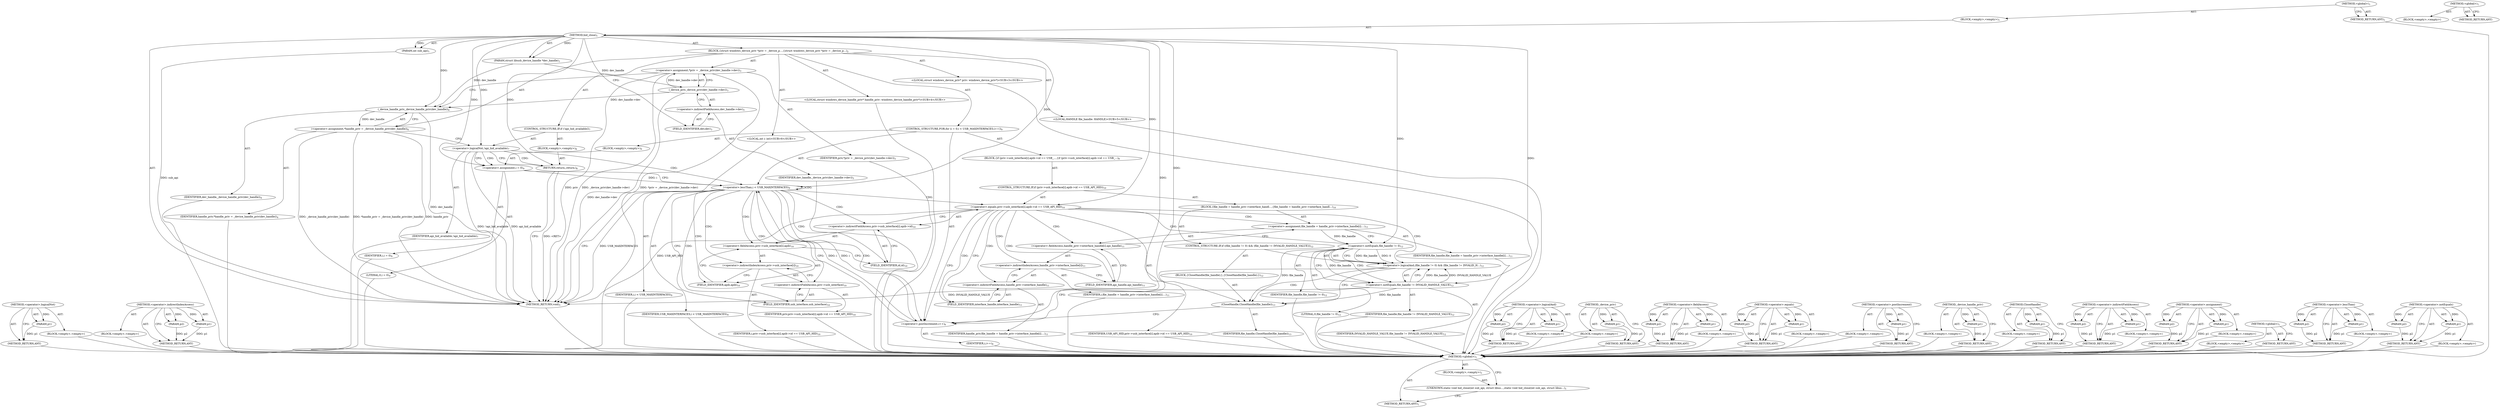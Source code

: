 digraph "&lt;global&gt;" {
vulnerable_118 [label=<(METHOD,&lt;operator&gt;.logicalNot)>];
vulnerable_119 [label=<(PARAM,p1)>];
vulnerable_120 [label=<(BLOCK,&lt;empty&gt;,&lt;empty&gt;)>];
vulnerable_121 [label=<(METHOD_RETURN,ANY)>];
vulnerable_141 [label=<(METHOD,&lt;operator&gt;.indirectIndexAccess)>];
vulnerable_142 [label=<(PARAM,p1)>];
vulnerable_143 [label=<(PARAM,p2)>];
vulnerable_144 [label=<(BLOCK,&lt;empty&gt;,&lt;empty&gt;)>];
vulnerable_145 [label=<(METHOD_RETURN,ANY)>];
vulnerable_6 [label=<(METHOD,&lt;global&gt;)<SUB>1</SUB>>];
vulnerable_7 [label=<(BLOCK,&lt;empty&gt;,&lt;empty&gt;)<SUB>1</SUB>>];
vulnerable_8 [label=<(METHOD,hid_close)<SUB>1</SUB>>];
vulnerable_9 [label=<(PARAM,int sub_api)<SUB>1</SUB>>];
vulnerable_10 [label=<(PARAM,struct libusb_device_handle *dev_handle)<SUB>1</SUB>>];
vulnerable_11 [label=<(BLOCK,{
	struct windows_device_priv *priv = _device_p...,{
	struct windows_device_priv *priv = _device_p...)<SUB>2</SUB>>];
vulnerable_12 [label="<(LOCAL,struct windows_device_priv* priv: windows_device_priv*)<SUB>3</SUB>>"];
vulnerable_13 [label=<(&lt;operator&gt;.assignment,*priv = _device_priv(dev_handle-&gt;dev))<SUB>3</SUB>>];
vulnerable_14 [label=<(IDENTIFIER,priv,*priv = _device_priv(dev_handle-&gt;dev))<SUB>3</SUB>>];
vulnerable_15 [label=<(_device_priv,_device_priv(dev_handle-&gt;dev))<SUB>3</SUB>>];
vulnerable_16 [label=<(&lt;operator&gt;.indirectFieldAccess,dev_handle-&gt;dev)<SUB>3</SUB>>];
vulnerable_17 [label=<(IDENTIFIER,dev_handle,_device_priv(dev_handle-&gt;dev))<SUB>3</SUB>>];
vulnerable_18 [label=<(FIELD_IDENTIFIER,dev,dev)<SUB>3</SUB>>];
vulnerable_19 [label="<(LOCAL,struct windows_device_handle_priv* handle_priv: windows_device_handle_priv*)<SUB>4</SUB>>"];
vulnerable_20 [label=<(&lt;operator&gt;.assignment,*handle_priv = _device_handle_priv(dev_handle))<SUB>4</SUB>>];
vulnerable_21 [label=<(IDENTIFIER,handle_priv,*handle_priv = _device_handle_priv(dev_handle))<SUB>4</SUB>>];
vulnerable_22 [label=<(_device_handle_priv,_device_handle_priv(dev_handle))<SUB>4</SUB>>];
vulnerable_23 [label=<(IDENTIFIER,dev_handle,_device_handle_priv(dev_handle))<SUB>4</SUB>>];
vulnerable_24 [label="<(LOCAL,HANDLE file_handle: HANDLE)<SUB>5</SUB>>"];
vulnerable_25 [label="<(LOCAL,int i: int)<SUB>6</SUB>>"];
vulnerable_26 [label=<(CONTROL_STRUCTURE,IF,if (!api_hid_available))<SUB>7</SUB>>];
vulnerable_27 [label=<(&lt;operator&gt;.logicalNot,!api_hid_available)<SUB>7</SUB>>];
vulnerable_28 [label=<(IDENTIFIER,api_hid_available,!api_hid_available)<SUB>7</SUB>>];
vulnerable_29 [label=<(BLOCK,&lt;empty&gt;,&lt;empty&gt;)<SUB>8</SUB>>];
vulnerable_30 [label=<(RETURN,return;,return;)<SUB>8</SUB>>];
vulnerable_31 [label=<(CONTROL_STRUCTURE,FOR,for (i = 0;i &lt; USB_MAXINTERFACES;i++))<SUB>9</SUB>>];
vulnerable_32 [label=<(BLOCK,&lt;empty&gt;,&lt;empty&gt;)<SUB>9</SUB>>];
vulnerable_33 [label=<(&lt;operator&gt;.assignment,i = 0)<SUB>9</SUB>>];
vulnerable_34 [label=<(IDENTIFIER,i,i = 0)<SUB>9</SUB>>];
vulnerable_35 [label=<(LITERAL,0,i = 0)<SUB>9</SUB>>];
vulnerable_36 [label=<(&lt;operator&gt;.lessThan,i &lt; USB_MAXINTERFACES)<SUB>9</SUB>>];
vulnerable_37 [label=<(IDENTIFIER,i,i &lt; USB_MAXINTERFACES)<SUB>9</SUB>>];
vulnerable_38 [label=<(IDENTIFIER,USB_MAXINTERFACES,i &lt; USB_MAXINTERFACES)<SUB>9</SUB>>];
vulnerable_39 [label=<(&lt;operator&gt;.postIncrement,i++)<SUB>9</SUB>>];
vulnerable_40 [label=<(IDENTIFIER,i,i++)<SUB>9</SUB>>];
vulnerable_41 [label=<(BLOCK,{
		if (priv-&gt;usb_interface[i].apib-&gt;id == USB_...,{
		if (priv-&gt;usb_interface[i].apib-&gt;id == USB_...)<SUB>9</SUB>>];
vulnerable_42 [label=<(CONTROL_STRUCTURE,IF,if (priv-&gt;usb_interface[i].apib-&gt;id == USB_API_HID))<SUB>10</SUB>>];
vulnerable_43 [label=<(&lt;operator&gt;.equals,priv-&gt;usb_interface[i].apib-&gt;id == USB_API_HID)<SUB>10</SUB>>];
vulnerable_44 [label=<(&lt;operator&gt;.indirectFieldAccess,priv-&gt;usb_interface[i].apib-&gt;id)<SUB>10</SUB>>];
vulnerable_45 [label=<(&lt;operator&gt;.fieldAccess,priv-&gt;usb_interface[i].apib)<SUB>10</SUB>>];
vulnerable_46 [label=<(&lt;operator&gt;.indirectIndexAccess,priv-&gt;usb_interface[i])<SUB>10</SUB>>];
vulnerable_47 [label=<(&lt;operator&gt;.indirectFieldAccess,priv-&gt;usb_interface)<SUB>10</SUB>>];
vulnerable_48 [label=<(IDENTIFIER,priv,priv-&gt;usb_interface[i].apib-&gt;id == USB_API_HID)<SUB>10</SUB>>];
vulnerable_49 [label=<(FIELD_IDENTIFIER,usb_interface,usb_interface)<SUB>10</SUB>>];
vulnerable_50 [label=<(IDENTIFIER,i,priv-&gt;usb_interface[i].apib-&gt;id == USB_API_HID)<SUB>10</SUB>>];
vulnerable_51 [label=<(FIELD_IDENTIFIER,apib,apib)<SUB>10</SUB>>];
vulnerable_52 [label=<(FIELD_IDENTIFIER,id,id)<SUB>10</SUB>>];
vulnerable_53 [label=<(IDENTIFIER,USB_API_HID,priv-&gt;usb_interface[i].apib-&gt;id == USB_API_HID)<SUB>10</SUB>>];
vulnerable_54 [label=<(BLOCK,{
			file_handle = handle_priv-&gt;interface_handl...,{
			file_handle = handle_priv-&gt;interface_handl...)<SUB>10</SUB>>];
vulnerable_55 [label=<(&lt;operator&gt;.assignment,file_handle = handle_priv-&gt;interface_handle[i]....)<SUB>11</SUB>>];
vulnerable_56 [label=<(IDENTIFIER,file_handle,file_handle = handle_priv-&gt;interface_handle[i]....)<SUB>11</SUB>>];
vulnerable_57 [label=<(&lt;operator&gt;.fieldAccess,handle_priv-&gt;interface_handle[i].api_handle)<SUB>11</SUB>>];
vulnerable_58 [label=<(&lt;operator&gt;.indirectIndexAccess,handle_priv-&gt;interface_handle[i])<SUB>11</SUB>>];
vulnerable_59 [label=<(&lt;operator&gt;.indirectFieldAccess,handle_priv-&gt;interface_handle)<SUB>11</SUB>>];
vulnerable_60 [label=<(IDENTIFIER,handle_priv,file_handle = handle_priv-&gt;interface_handle[i]....)<SUB>11</SUB>>];
vulnerable_61 [label=<(FIELD_IDENTIFIER,interface_handle,interface_handle)<SUB>11</SUB>>];
vulnerable_62 [label=<(IDENTIFIER,i,file_handle = handle_priv-&gt;interface_handle[i]....)<SUB>11</SUB>>];
vulnerable_63 [label=<(FIELD_IDENTIFIER,api_handle,api_handle)<SUB>11</SUB>>];
vulnerable_64 [label=<(CONTROL_STRUCTURE,IF,if ((file_handle != 0) &amp;&amp; (file_handle != INVALID_HANDLE_VALUE)))<SUB>12</SUB>>];
vulnerable_65 [label=<(&lt;operator&gt;.logicalAnd,(file_handle != 0) &amp;&amp; (file_handle != INVALID_H...)<SUB>12</SUB>>];
vulnerable_66 [label=<(&lt;operator&gt;.notEquals,file_handle != 0)<SUB>12</SUB>>];
vulnerable_67 [label=<(IDENTIFIER,file_handle,file_handle != 0)<SUB>12</SUB>>];
vulnerable_68 [label=<(LITERAL,0,file_handle != 0)<SUB>12</SUB>>];
vulnerable_69 [label=<(&lt;operator&gt;.notEquals,file_handle != INVALID_HANDLE_VALUE)<SUB>12</SUB>>];
vulnerable_70 [label=<(IDENTIFIER,file_handle,file_handle != INVALID_HANDLE_VALUE)<SUB>12</SUB>>];
vulnerable_71 [label=<(IDENTIFIER,INVALID_HANDLE_VALUE,file_handle != INVALID_HANDLE_VALUE)<SUB>12</SUB>>];
vulnerable_72 [label=<(BLOCK,{
				CloseHandle(file_handle);
			},{
				CloseHandle(file_handle);
			})<SUB>12</SUB>>];
vulnerable_73 [label=<(CloseHandle,CloseHandle(file_handle))<SUB>13</SUB>>];
vulnerable_74 [label=<(IDENTIFIER,file_handle,CloseHandle(file_handle))<SUB>13</SUB>>];
vulnerable_75 [label=<(METHOD_RETURN,void)<SUB>1</SUB>>];
vulnerable_77 [label=<(METHOD_RETURN,ANY)<SUB>1</SUB>>];
vulnerable_146 [label=<(METHOD,&lt;operator&gt;.logicalAnd)>];
vulnerable_147 [label=<(PARAM,p1)>];
vulnerable_148 [label=<(PARAM,p2)>];
vulnerable_149 [label=<(BLOCK,&lt;empty&gt;,&lt;empty&gt;)>];
vulnerable_150 [label=<(METHOD_RETURN,ANY)>];
vulnerable_105 [label=<(METHOD,_device_priv)>];
vulnerable_106 [label=<(PARAM,p1)>];
vulnerable_107 [label=<(BLOCK,&lt;empty&gt;,&lt;empty&gt;)>];
vulnerable_108 [label=<(METHOD_RETURN,ANY)>];
vulnerable_136 [label=<(METHOD,&lt;operator&gt;.fieldAccess)>];
vulnerable_137 [label=<(PARAM,p1)>];
vulnerable_138 [label=<(PARAM,p2)>];
vulnerable_139 [label=<(BLOCK,&lt;empty&gt;,&lt;empty&gt;)>];
vulnerable_140 [label=<(METHOD_RETURN,ANY)>];
vulnerable_131 [label=<(METHOD,&lt;operator&gt;.equals)>];
vulnerable_132 [label=<(PARAM,p1)>];
vulnerable_133 [label=<(PARAM,p2)>];
vulnerable_134 [label=<(BLOCK,&lt;empty&gt;,&lt;empty&gt;)>];
vulnerable_135 [label=<(METHOD_RETURN,ANY)>];
vulnerable_127 [label=<(METHOD,&lt;operator&gt;.postIncrement)>];
vulnerable_128 [label=<(PARAM,p1)>];
vulnerable_129 [label=<(BLOCK,&lt;empty&gt;,&lt;empty&gt;)>];
vulnerable_130 [label=<(METHOD_RETURN,ANY)>];
vulnerable_114 [label=<(METHOD,_device_handle_priv)>];
vulnerable_115 [label=<(PARAM,p1)>];
vulnerable_116 [label=<(BLOCK,&lt;empty&gt;,&lt;empty&gt;)>];
vulnerable_117 [label=<(METHOD_RETURN,ANY)>];
vulnerable_156 [label=<(METHOD,CloseHandle)>];
vulnerable_157 [label=<(PARAM,p1)>];
vulnerable_158 [label=<(BLOCK,&lt;empty&gt;,&lt;empty&gt;)>];
vulnerable_159 [label=<(METHOD_RETURN,ANY)>];
vulnerable_109 [label=<(METHOD,&lt;operator&gt;.indirectFieldAccess)>];
vulnerable_110 [label=<(PARAM,p1)>];
vulnerable_111 [label=<(PARAM,p2)>];
vulnerable_112 [label=<(BLOCK,&lt;empty&gt;,&lt;empty&gt;)>];
vulnerable_113 [label=<(METHOD_RETURN,ANY)>];
vulnerable_100 [label=<(METHOD,&lt;operator&gt;.assignment)>];
vulnerable_101 [label=<(PARAM,p1)>];
vulnerable_102 [label=<(PARAM,p2)>];
vulnerable_103 [label=<(BLOCK,&lt;empty&gt;,&lt;empty&gt;)>];
vulnerable_104 [label=<(METHOD_RETURN,ANY)>];
vulnerable_94 [label=<(METHOD,&lt;global&gt;)<SUB>1</SUB>>];
vulnerable_95 [label=<(BLOCK,&lt;empty&gt;,&lt;empty&gt;)>];
vulnerable_96 [label=<(METHOD_RETURN,ANY)>];
vulnerable_122 [label=<(METHOD,&lt;operator&gt;.lessThan)>];
vulnerable_123 [label=<(PARAM,p1)>];
vulnerable_124 [label=<(PARAM,p2)>];
vulnerable_125 [label=<(BLOCK,&lt;empty&gt;,&lt;empty&gt;)>];
vulnerable_126 [label=<(METHOD_RETURN,ANY)>];
vulnerable_151 [label=<(METHOD,&lt;operator&gt;.notEquals)>];
vulnerable_152 [label=<(PARAM,p1)>];
vulnerable_153 [label=<(PARAM,p2)>];
vulnerable_154 [label=<(BLOCK,&lt;empty&gt;,&lt;empty&gt;)>];
vulnerable_155 [label=<(METHOD_RETURN,ANY)>];
fixed_6 [label=<(METHOD,&lt;global&gt;)<SUB>1</SUB>>];
fixed_7 [label=<(BLOCK,&lt;empty&gt;,&lt;empty&gt;)<SUB>1</SUB>>];
fixed_8 [label=<(UNKNOWN,static void hid_close(int sub_api, struct libus...,static void hid_close(int sub_api, struct libus...)<SUB>1</SUB>>];
fixed_9 [label=<(METHOD_RETURN,ANY)<SUB>1</SUB>>];
fixed_14 [label=<(METHOD,&lt;global&gt;)<SUB>1</SUB>>];
fixed_15 [label=<(BLOCK,&lt;empty&gt;,&lt;empty&gt;)>];
fixed_16 [label=<(METHOD_RETURN,ANY)>];
vulnerable_118 -> vulnerable_119  [key=0, label="AST: "];
vulnerable_118 -> vulnerable_119  [key=1, label="DDG: "];
vulnerable_118 -> vulnerable_120  [key=0, label="AST: "];
vulnerable_118 -> vulnerable_121  [key=0, label="AST: "];
vulnerable_118 -> vulnerable_121  [key=1, label="CFG: "];
vulnerable_119 -> vulnerable_121  [key=0, label="DDG: p1"];
vulnerable_120 -> fixed_6  [key=0];
vulnerable_121 -> fixed_6  [key=0];
vulnerable_141 -> vulnerable_142  [key=0, label="AST: "];
vulnerable_141 -> vulnerable_142  [key=1, label="DDG: "];
vulnerable_141 -> vulnerable_144  [key=0, label="AST: "];
vulnerable_141 -> vulnerable_143  [key=0, label="AST: "];
vulnerable_141 -> vulnerable_143  [key=1, label="DDG: "];
vulnerable_141 -> vulnerable_145  [key=0, label="AST: "];
vulnerable_141 -> vulnerable_145  [key=1, label="CFG: "];
vulnerable_142 -> vulnerable_145  [key=0, label="DDG: p1"];
vulnerable_143 -> vulnerable_145  [key=0, label="DDG: p2"];
vulnerable_144 -> fixed_6  [key=0];
vulnerable_145 -> fixed_6  [key=0];
vulnerable_6 -> vulnerable_7  [key=0, label="AST: "];
vulnerable_6 -> vulnerable_77  [key=0, label="AST: "];
vulnerable_6 -> vulnerable_77  [key=1, label="CFG: "];
vulnerable_7 -> vulnerable_8  [key=0, label="AST: "];
vulnerable_8 -> vulnerable_9  [key=0, label="AST: "];
vulnerable_8 -> vulnerable_9  [key=1, label="DDG: "];
vulnerable_8 -> vulnerable_10  [key=0, label="AST: "];
vulnerable_8 -> vulnerable_10  [key=1, label="DDG: "];
vulnerable_8 -> vulnerable_11  [key=0, label="AST: "];
vulnerable_8 -> vulnerable_75  [key=0, label="AST: "];
vulnerable_8 -> vulnerable_18  [key=0, label="CFG: "];
vulnerable_8 -> vulnerable_22  [key=0, label="DDG: "];
vulnerable_8 -> vulnerable_27  [key=0, label="DDG: "];
vulnerable_8 -> vulnerable_30  [key=0, label="DDG: "];
vulnerable_8 -> vulnerable_33  [key=0, label="DDG: "];
vulnerable_8 -> vulnerable_36  [key=0, label="DDG: "];
vulnerable_8 -> vulnerable_39  [key=0, label="DDG: "];
vulnerable_8 -> vulnerable_43  [key=0, label="DDG: "];
vulnerable_8 -> vulnerable_66  [key=0, label="DDG: "];
vulnerable_8 -> vulnerable_69  [key=0, label="DDG: "];
vulnerable_8 -> vulnerable_73  [key=0, label="DDG: "];
vulnerable_9 -> vulnerable_75  [key=0, label="DDG: sub_api"];
vulnerable_10 -> vulnerable_15  [key=0, label="DDG: dev_handle"];
vulnerable_10 -> vulnerable_22  [key=0, label="DDG: dev_handle"];
vulnerable_11 -> vulnerable_12  [key=0, label="AST: "];
vulnerable_11 -> vulnerable_13  [key=0, label="AST: "];
vulnerable_11 -> vulnerable_19  [key=0, label="AST: "];
vulnerable_11 -> vulnerable_20  [key=0, label="AST: "];
vulnerable_11 -> vulnerable_24  [key=0, label="AST: "];
vulnerable_11 -> vulnerable_25  [key=0, label="AST: "];
vulnerable_11 -> vulnerable_26  [key=0, label="AST: "];
vulnerable_11 -> vulnerable_31  [key=0, label="AST: "];
vulnerable_12 -> fixed_6  [key=0];
vulnerable_13 -> vulnerable_14  [key=0, label="AST: "];
vulnerable_13 -> vulnerable_15  [key=0, label="AST: "];
vulnerable_13 -> vulnerable_22  [key=0, label="CFG: "];
vulnerable_13 -> vulnerable_75  [key=0, label="DDG: priv"];
vulnerable_13 -> vulnerable_75  [key=1, label="DDG: _device_priv(dev_handle-&gt;dev)"];
vulnerable_13 -> vulnerable_75  [key=2, label="DDG: *priv = _device_priv(dev_handle-&gt;dev)"];
vulnerable_14 -> fixed_6  [key=0];
vulnerable_15 -> vulnerable_16  [key=0, label="AST: "];
vulnerable_15 -> vulnerable_13  [key=0, label="CFG: "];
vulnerable_15 -> vulnerable_13  [key=1, label="DDG: dev_handle-&gt;dev"];
vulnerable_15 -> vulnerable_75  [key=0, label="DDG: dev_handle-&gt;dev"];
vulnerable_15 -> vulnerable_22  [key=0, label="DDG: dev_handle-&gt;dev"];
vulnerable_16 -> vulnerable_17  [key=0, label="AST: "];
vulnerable_16 -> vulnerable_18  [key=0, label="AST: "];
vulnerable_16 -> vulnerable_15  [key=0, label="CFG: "];
vulnerable_17 -> fixed_6  [key=0];
vulnerable_18 -> vulnerable_16  [key=0, label="CFG: "];
vulnerable_19 -> fixed_6  [key=0];
vulnerable_20 -> vulnerable_21  [key=0, label="AST: "];
vulnerable_20 -> vulnerable_22  [key=0, label="AST: "];
vulnerable_20 -> vulnerable_27  [key=0, label="CFG: "];
vulnerable_20 -> vulnerable_75  [key=0, label="DDG: handle_priv"];
vulnerable_20 -> vulnerable_75  [key=1, label="DDG: _device_handle_priv(dev_handle)"];
vulnerable_20 -> vulnerable_75  [key=2, label="DDG: *handle_priv = _device_handle_priv(dev_handle)"];
vulnerable_21 -> fixed_6  [key=0];
vulnerable_22 -> vulnerable_23  [key=0, label="AST: "];
vulnerable_22 -> vulnerable_20  [key=0, label="CFG: "];
vulnerable_22 -> vulnerable_20  [key=1, label="DDG: dev_handle"];
vulnerable_22 -> vulnerable_75  [key=0, label="DDG: dev_handle"];
vulnerable_23 -> fixed_6  [key=0];
vulnerable_24 -> fixed_6  [key=0];
vulnerable_25 -> fixed_6  [key=0];
vulnerable_26 -> vulnerable_27  [key=0, label="AST: "];
vulnerable_26 -> vulnerable_29  [key=0, label="AST: "];
vulnerable_27 -> vulnerable_28  [key=0, label="AST: "];
vulnerable_27 -> vulnerable_30  [key=0, label="CFG: "];
vulnerable_27 -> vulnerable_30  [key=1, label="CDG: "];
vulnerable_27 -> vulnerable_33  [key=0, label="CFG: "];
vulnerable_27 -> vulnerable_33  [key=1, label="CDG: "];
vulnerable_27 -> vulnerable_75  [key=0, label="DDG: !api_hid_available"];
vulnerable_27 -> vulnerable_75  [key=1, label="DDG: api_hid_available"];
vulnerable_27 -> vulnerable_36  [key=0, label="CDG: "];
vulnerable_28 -> fixed_6  [key=0];
vulnerable_29 -> vulnerable_30  [key=0, label="AST: "];
vulnerable_30 -> vulnerable_75  [key=0, label="CFG: "];
vulnerable_30 -> vulnerable_75  [key=1, label="DDG: &lt;RET&gt;"];
vulnerable_31 -> vulnerable_32  [key=0, label="AST: "];
vulnerable_31 -> vulnerable_36  [key=0, label="AST: "];
vulnerable_31 -> vulnerable_39  [key=0, label="AST: "];
vulnerable_31 -> vulnerable_41  [key=0, label="AST: "];
vulnerable_32 -> vulnerable_33  [key=0, label="AST: "];
vulnerable_33 -> vulnerable_34  [key=0, label="AST: "];
vulnerable_33 -> vulnerable_35  [key=0, label="AST: "];
vulnerable_33 -> vulnerable_36  [key=0, label="CFG: "];
vulnerable_33 -> vulnerable_36  [key=1, label="DDG: i"];
vulnerable_34 -> fixed_6  [key=0];
vulnerable_35 -> fixed_6  [key=0];
vulnerable_36 -> vulnerable_37  [key=0, label="AST: "];
vulnerable_36 -> vulnerable_38  [key=0, label="AST: "];
vulnerable_36 -> vulnerable_75  [key=0, label="CFG: "];
vulnerable_36 -> vulnerable_75  [key=1, label="DDG: USB_MAXINTERFACES"];
vulnerable_36 -> vulnerable_49  [key=0, label="CFG: "];
vulnerable_36 -> vulnerable_49  [key=1, label="CDG: "];
vulnerable_36 -> vulnerable_39  [key=0, label="DDG: i"];
vulnerable_36 -> vulnerable_39  [key=1, label="CDG: "];
vulnerable_36 -> vulnerable_47  [key=0, label="CDG: "];
vulnerable_36 -> vulnerable_51  [key=0, label="CDG: "];
vulnerable_36 -> vulnerable_36  [key=0, label="CDG: "];
vulnerable_36 -> vulnerable_52  [key=0, label="CDG: "];
vulnerable_36 -> vulnerable_46  [key=0, label="CDG: "];
vulnerable_36 -> vulnerable_45  [key=0, label="CDG: "];
vulnerable_36 -> vulnerable_44  [key=0, label="CDG: "];
vulnerable_36 -> vulnerable_43  [key=0, label="CDG: "];
vulnerable_37 -> fixed_6  [key=0];
vulnerable_38 -> fixed_6  [key=0];
vulnerable_39 -> vulnerable_40  [key=0, label="AST: "];
vulnerable_39 -> vulnerable_36  [key=0, label="CFG: "];
vulnerable_39 -> vulnerable_36  [key=1, label="DDG: i"];
vulnerable_40 -> fixed_6  [key=0];
vulnerable_41 -> vulnerable_42  [key=0, label="AST: "];
vulnerable_42 -> vulnerable_43  [key=0, label="AST: "];
vulnerable_42 -> vulnerable_54  [key=0, label="AST: "];
vulnerable_43 -> vulnerable_44  [key=0, label="AST: "];
vulnerable_43 -> vulnerable_53  [key=0, label="AST: "];
vulnerable_43 -> vulnerable_61  [key=0, label="CFG: "];
vulnerable_43 -> vulnerable_61  [key=1, label="CDG: "];
vulnerable_43 -> vulnerable_39  [key=0, label="CFG: "];
vulnerable_43 -> vulnerable_75  [key=0, label="DDG: USB_API_HID"];
vulnerable_43 -> vulnerable_58  [key=0, label="CDG: "];
vulnerable_43 -> vulnerable_57  [key=0, label="CDG: "];
vulnerable_43 -> vulnerable_66  [key=0, label="CDG: "];
vulnerable_43 -> vulnerable_63  [key=0, label="CDG: "];
vulnerable_43 -> vulnerable_65  [key=0, label="CDG: "];
vulnerable_43 -> vulnerable_59  [key=0, label="CDG: "];
vulnerable_43 -> vulnerable_55  [key=0, label="CDG: "];
vulnerable_44 -> vulnerable_45  [key=0, label="AST: "];
vulnerable_44 -> vulnerable_52  [key=0, label="AST: "];
vulnerable_44 -> vulnerable_43  [key=0, label="CFG: "];
vulnerable_45 -> vulnerable_46  [key=0, label="AST: "];
vulnerable_45 -> vulnerable_51  [key=0, label="AST: "];
vulnerable_45 -> vulnerable_52  [key=0, label="CFG: "];
vulnerable_46 -> vulnerable_47  [key=0, label="AST: "];
vulnerable_46 -> vulnerable_50  [key=0, label="AST: "];
vulnerable_46 -> vulnerable_51  [key=0, label="CFG: "];
vulnerable_47 -> vulnerable_48  [key=0, label="AST: "];
vulnerable_47 -> vulnerable_49  [key=0, label="AST: "];
vulnerable_47 -> vulnerable_46  [key=0, label="CFG: "];
vulnerable_48 -> fixed_6  [key=0];
vulnerable_49 -> vulnerable_47  [key=0, label="CFG: "];
vulnerable_50 -> fixed_6  [key=0];
vulnerable_51 -> vulnerable_45  [key=0, label="CFG: "];
vulnerable_52 -> vulnerable_44  [key=0, label="CFG: "];
vulnerable_53 -> fixed_6  [key=0];
vulnerable_54 -> vulnerable_55  [key=0, label="AST: "];
vulnerable_54 -> vulnerable_64  [key=0, label="AST: "];
vulnerable_55 -> vulnerable_56  [key=0, label="AST: "];
vulnerable_55 -> vulnerable_57  [key=0, label="AST: "];
vulnerable_55 -> vulnerable_66  [key=0, label="CFG: "];
vulnerable_55 -> vulnerable_66  [key=1, label="DDG: file_handle"];
vulnerable_56 -> fixed_6  [key=0];
vulnerable_57 -> vulnerable_58  [key=0, label="AST: "];
vulnerable_57 -> vulnerable_63  [key=0, label="AST: "];
vulnerable_57 -> vulnerable_55  [key=0, label="CFG: "];
vulnerable_58 -> vulnerable_59  [key=0, label="AST: "];
vulnerable_58 -> vulnerable_62  [key=0, label="AST: "];
vulnerable_58 -> vulnerable_63  [key=0, label="CFG: "];
vulnerable_59 -> vulnerable_60  [key=0, label="AST: "];
vulnerable_59 -> vulnerable_61  [key=0, label="AST: "];
vulnerable_59 -> vulnerable_58  [key=0, label="CFG: "];
vulnerable_60 -> fixed_6  [key=0];
vulnerable_61 -> vulnerable_59  [key=0, label="CFG: "];
vulnerable_62 -> fixed_6  [key=0];
vulnerable_63 -> vulnerable_57  [key=0, label="CFG: "];
vulnerable_64 -> vulnerable_65  [key=0, label="AST: "];
vulnerable_64 -> vulnerable_72  [key=0, label="AST: "];
vulnerable_65 -> vulnerable_66  [key=0, label="AST: "];
vulnerable_65 -> vulnerable_69  [key=0, label="AST: "];
vulnerable_65 -> vulnerable_73  [key=0, label="CFG: "];
vulnerable_65 -> vulnerable_73  [key=1, label="CDG: "];
vulnerable_65 -> vulnerable_39  [key=0, label="CFG: "];
vulnerable_66 -> vulnerable_67  [key=0, label="AST: "];
vulnerable_66 -> vulnerable_68  [key=0, label="AST: "];
vulnerable_66 -> vulnerable_65  [key=0, label="CFG: "];
vulnerable_66 -> vulnerable_65  [key=1, label="DDG: file_handle"];
vulnerable_66 -> vulnerable_65  [key=2, label="DDG: 0"];
vulnerable_66 -> vulnerable_69  [key=0, label="CFG: "];
vulnerable_66 -> vulnerable_69  [key=1, label="DDG: file_handle"];
vulnerable_66 -> vulnerable_69  [key=2, label="CDG: "];
vulnerable_66 -> vulnerable_73  [key=0, label="DDG: file_handle"];
vulnerable_67 -> fixed_6  [key=0];
vulnerable_68 -> fixed_6  [key=0];
vulnerable_69 -> vulnerable_70  [key=0, label="AST: "];
vulnerable_69 -> vulnerable_71  [key=0, label="AST: "];
vulnerable_69 -> vulnerable_65  [key=0, label="CFG: "];
vulnerable_69 -> vulnerable_65  [key=1, label="DDG: file_handle"];
vulnerable_69 -> vulnerable_65  [key=2, label="DDG: INVALID_HANDLE_VALUE"];
vulnerable_69 -> vulnerable_75  [key=0, label="DDG: INVALID_HANDLE_VALUE"];
vulnerable_69 -> vulnerable_73  [key=0, label="DDG: file_handle"];
vulnerable_70 -> fixed_6  [key=0];
vulnerable_71 -> fixed_6  [key=0];
vulnerable_72 -> vulnerable_73  [key=0, label="AST: "];
vulnerable_73 -> vulnerable_74  [key=0, label="AST: "];
vulnerable_73 -> vulnerable_39  [key=0, label="CFG: "];
vulnerable_74 -> fixed_6  [key=0];
vulnerable_75 -> fixed_6  [key=0];
vulnerable_77 -> fixed_6  [key=0];
vulnerable_146 -> vulnerable_147  [key=0, label="AST: "];
vulnerable_146 -> vulnerable_147  [key=1, label="DDG: "];
vulnerable_146 -> vulnerable_149  [key=0, label="AST: "];
vulnerable_146 -> vulnerable_148  [key=0, label="AST: "];
vulnerable_146 -> vulnerable_148  [key=1, label="DDG: "];
vulnerable_146 -> vulnerable_150  [key=0, label="AST: "];
vulnerable_146 -> vulnerable_150  [key=1, label="CFG: "];
vulnerable_147 -> vulnerable_150  [key=0, label="DDG: p1"];
vulnerable_148 -> vulnerable_150  [key=0, label="DDG: p2"];
vulnerable_149 -> fixed_6  [key=0];
vulnerable_150 -> fixed_6  [key=0];
vulnerable_105 -> vulnerable_106  [key=0, label="AST: "];
vulnerable_105 -> vulnerable_106  [key=1, label="DDG: "];
vulnerable_105 -> vulnerable_107  [key=0, label="AST: "];
vulnerable_105 -> vulnerable_108  [key=0, label="AST: "];
vulnerable_105 -> vulnerable_108  [key=1, label="CFG: "];
vulnerable_106 -> vulnerable_108  [key=0, label="DDG: p1"];
vulnerable_107 -> fixed_6  [key=0];
vulnerable_108 -> fixed_6  [key=0];
vulnerable_136 -> vulnerable_137  [key=0, label="AST: "];
vulnerable_136 -> vulnerable_137  [key=1, label="DDG: "];
vulnerable_136 -> vulnerable_139  [key=0, label="AST: "];
vulnerable_136 -> vulnerable_138  [key=0, label="AST: "];
vulnerable_136 -> vulnerable_138  [key=1, label="DDG: "];
vulnerable_136 -> vulnerable_140  [key=0, label="AST: "];
vulnerable_136 -> vulnerable_140  [key=1, label="CFG: "];
vulnerable_137 -> vulnerable_140  [key=0, label="DDG: p1"];
vulnerable_138 -> vulnerable_140  [key=0, label="DDG: p2"];
vulnerable_139 -> fixed_6  [key=0];
vulnerable_140 -> fixed_6  [key=0];
vulnerable_131 -> vulnerable_132  [key=0, label="AST: "];
vulnerable_131 -> vulnerable_132  [key=1, label="DDG: "];
vulnerable_131 -> vulnerable_134  [key=0, label="AST: "];
vulnerable_131 -> vulnerable_133  [key=0, label="AST: "];
vulnerable_131 -> vulnerable_133  [key=1, label="DDG: "];
vulnerable_131 -> vulnerable_135  [key=0, label="AST: "];
vulnerable_131 -> vulnerable_135  [key=1, label="CFG: "];
vulnerable_132 -> vulnerable_135  [key=0, label="DDG: p1"];
vulnerable_133 -> vulnerable_135  [key=0, label="DDG: p2"];
vulnerable_134 -> fixed_6  [key=0];
vulnerable_135 -> fixed_6  [key=0];
vulnerable_127 -> vulnerable_128  [key=0, label="AST: "];
vulnerable_127 -> vulnerable_128  [key=1, label="DDG: "];
vulnerable_127 -> vulnerable_129  [key=0, label="AST: "];
vulnerable_127 -> vulnerable_130  [key=0, label="AST: "];
vulnerable_127 -> vulnerable_130  [key=1, label="CFG: "];
vulnerable_128 -> vulnerable_130  [key=0, label="DDG: p1"];
vulnerable_129 -> fixed_6  [key=0];
vulnerable_130 -> fixed_6  [key=0];
vulnerable_114 -> vulnerable_115  [key=0, label="AST: "];
vulnerable_114 -> vulnerable_115  [key=1, label="DDG: "];
vulnerable_114 -> vulnerable_116  [key=0, label="AST: "];
vulnerable_114 -> vulnerable_117  [key=0, label="AST: "];
vulnerable_114 -> vulnerable_117  [key=1, label="CFG: "];
vulnerable_115 -> vulnerable_117  [key=0, label="DDG: p1"];
vulnerable_116 -> fixed_6  [key=0];
vulnerable_117 -> fixed_6  [key=0];
vulnerable_156 -> vulnerable_157  [key=0, label="AST: "];
vulnerable_156 -> vulnerable_157  [key=1, label="DDG: "];
vulnerable_156 -> vulnerable_158  [key=0, label="AST: "];
vulnerable_156 -> vulnerable_159  [key=0, label="AST: "];
vulnerable_156 -> vulnerable_159  [key=1, label="CFG: "];
vulnerable_157 -> vulnerable_159  [key=0, label="DDG: p1"];
vulnerable_158 -> fixed_6  [key=0];
vulnerable_159 -> fixed_6  [key=0];
vulnerable_109 -> vulnerable_110  [key=0, label="AST: "];
vulnerable_109 -> vulnerable_110  [key=1, label="DDG: "];
vulnerable_109 -> vulnerable_112  [key=0, label="AST: "];
vulnerable_109 -> vulnerable_111  [key=0, label="AST: "];
vulnerable_109 -> vulnerable_111  [key=1, label="DDG: "];
vulnerable_109 -> vulnerable_113  [key=0, label="AST: "];
vulnerable_109 -> vulnerable_113  [key=1, label="CFG: "];
vulnerable_110 -> vulnerable_113  [key=0, label="DDG: p1"];
vulnerable_111 -> vulnerable_113  [key=0, label="DDG: p2"];
vulnerable_112 -> fixed_6  [key=0];
vulnerable_113 -> fixed_6  [key=0];
vulnerable_100 -> vulnerable_101  [key=0, label="AST: "];
vulnerable_100 -> vulnerable_101  [key=1, label="DDG: "];
vulnerable_100 -> vulnerable_103  [key=0, label="AST: "];
vulnerable_100 -> vulnerable_102  [key=0, label="AST: "];
vulnerable_100 -> vulnerable_102  [key=1, label="DDG: "];
vulnerable_100 -> vulnerable_104  [key=0, label="AST: "];
vulnerable_100 -> vulnerable_104  [key=1, label="CFG: "];
vulnerable_101 -> vulnerable_104  [key=0, label="DDG: p1"];
vulnerable_102 -> vulnerable_104  [key=0, label="DDG: p2"];
vulnerable_103 -> fixed_6  [key=0];
vulnerable_104 -> fixed_6  [key=0];
vulnerable_94 -> vulnerable_95  [key=0, label="AST: "];
vulnerable_94 -> vulnerable_96  [key=0, label="AST: "];
vulnerable_94 -> vulnerable_96  [key=1, label="CFG: "];
vulnerable_95 -> fixed_6  [key=0];
vulnerable_96 -> fixed_6  [key=0];
vulnerable_122 -> vulnerable_123  [key=0, label="AST: "];
vulnerable_122 -> vulnerable_123  [key=1, label="DDG: "];
vulnerable_122 -> vulnerable_125  [key=0, label="AST: "];
vulnerable_122 -> vulnerable_124  [key=0, label="AST: "];
vulnerable_122 -> vulnerable_124  [key=1, label="DDG: "];
vulnerable_122 -> vulnerable_126  [key=0, label="AST: "];
vulnerable_122 -> vulnerable_126  [key=1, label="CFG: "];
vulnerable_123 -> vulnerable_126  [key=0, label="DDG: p1"];
vulnerable_124 -> vulnerable_126  [key=0, label="DDG: p2"];
vulnerable_125 -> fixed_6  [key=0];
vulnerable_126 -> fixed_6  [key=0];
vulnerable_151 -> vulnerable_152  [key=0, label="AST: "];
vulnerable_151 -> vulnerable_152  [key=1, label="DDG: "];
vulnerable_151 -> vulnerable_154  [key=0, label="AST: "];
vulnerable_151 -> vulnerable_153  [key=0, label="AST: "];
vulnerable_151 -> vulnerable_153  [key=1, label="DDG: "];
vulnerable_151 -> vulnerable_155  [key=0, label="AST: "];
vulnerable_151 -> vulnerable_155  [key=1, label="CFG: "];
vulnerable_152 -> vulnerable_155  [key=0, label="DDG: p1"];
vulnerable_153 -> vulnerable_155  [key=0, label="DDG: p2"];
vulnerable_154 -> fixed_6  [key=0];
vulnerable_155 -> fixed_6  [key=0];
fixed_6 -> fixed_7  [key=0, label="AST: "];
fixed_6 -> fixed_9  [key=0, label="AST: "];
fixed_6 -> fixed_8  [key=0, label="CFG: "];
fixed_7 -> fixed_8  [key=0, label="AST: "];
fixed_8 -> fixed_9  [key=0, label="CFG: "];
fixed_14 -> fixed_15  [key=0, label="AST: "];
fixed_14 -> fixed_16  [key=0, label="AST: "];
fixed_14 -> fixed_16  [key=1, label="CFG: "];
}

